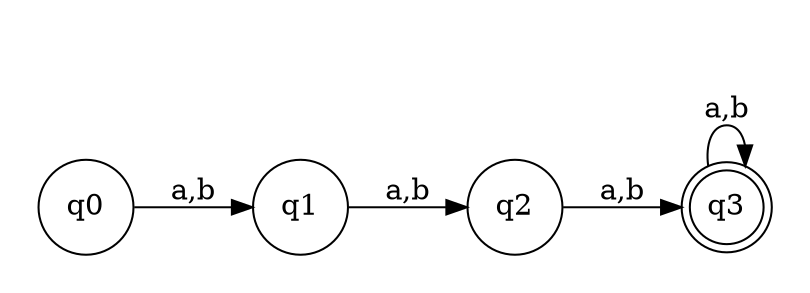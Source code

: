 digraph {
	rankdir=LR;
	margin=0.2;
	size=5;
	node [margin=0.1 shape=circle];
	q3[margin=0 shape=doublecircle];
	" "[color=white width=0];
	q0 -> q1 [label = "a,b"];
	q1 -> q2 [label = "a,b"];
	q2 -> q3 [label = "a,b"];
	q3 -> q3 [label = "a,b"];
}